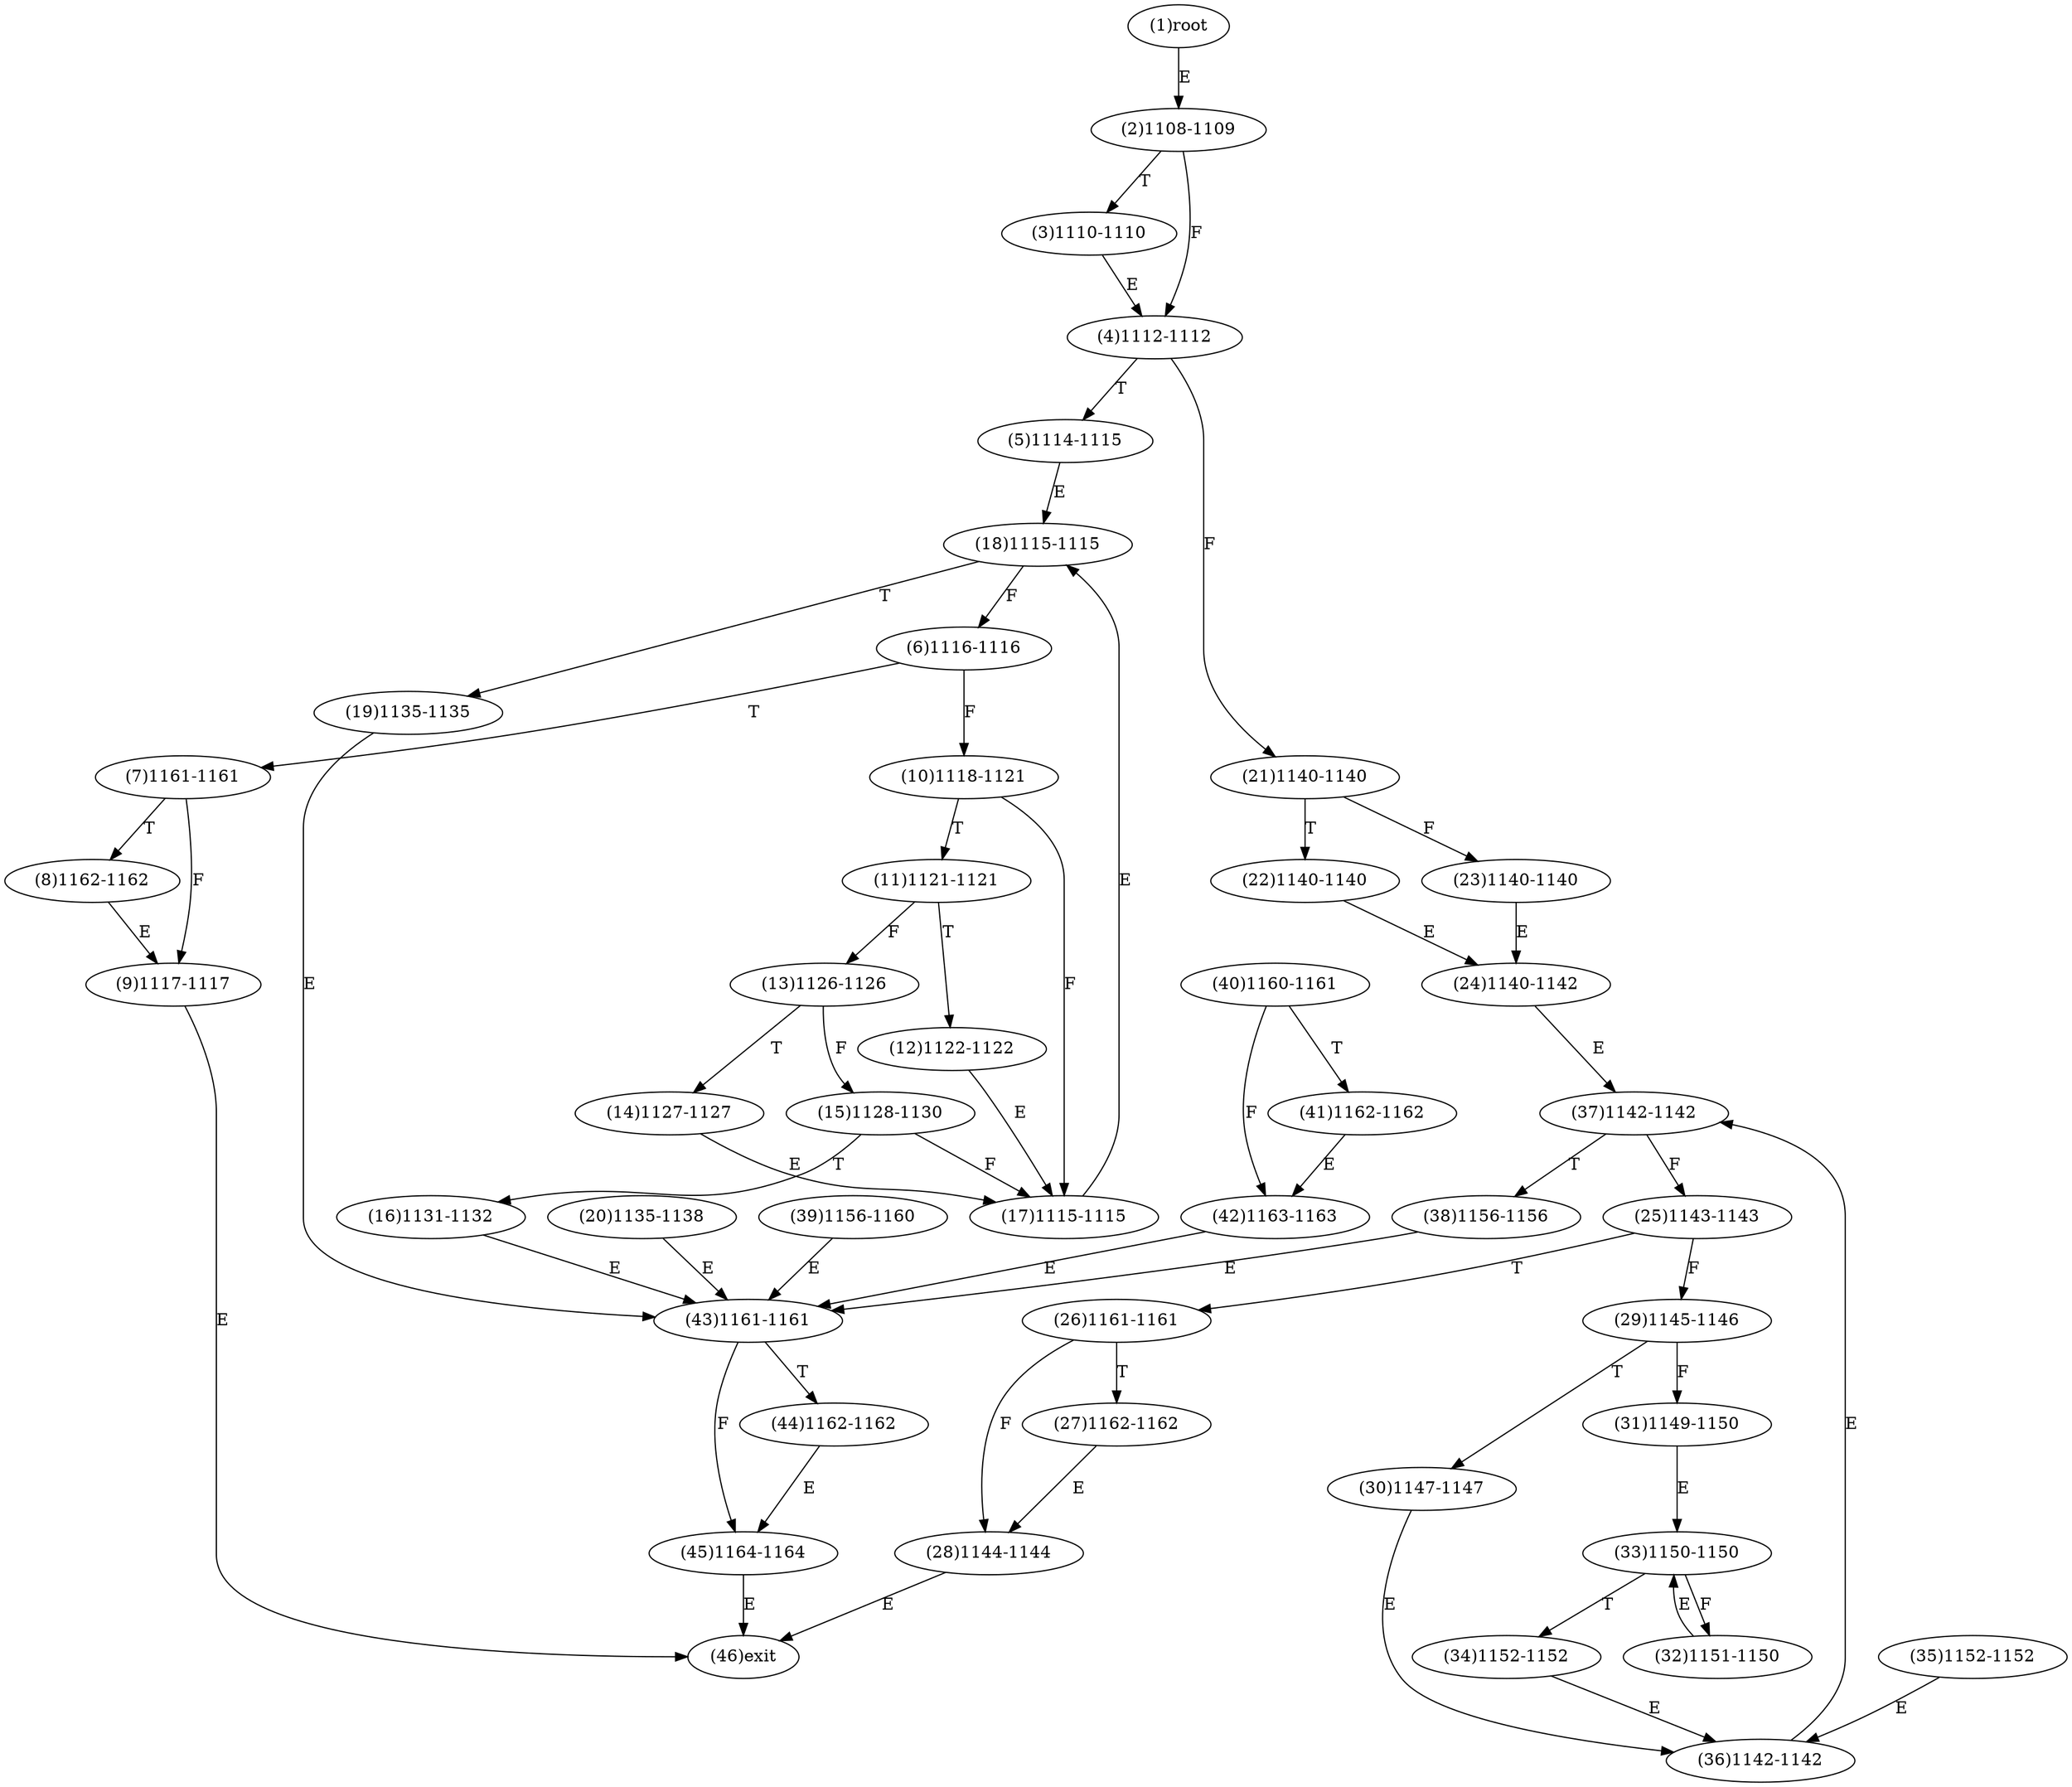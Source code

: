 digraph "" { 
1[ label="(1)root"];
2[ label="(2)1108-1109"];
3[ label="(3)1110-1110"];
4[ label="(4)1112-1112"];
5[ label="(5)1114-1115"];
6[ label="(6)1116-1116"];
7[ label="(7)1161-1161"];
8[ label="(8)1162-1162"];
9[ label="(9)1117-1117"];
10[ label="(10)1118-1121"];
11[ label="(11)1121-1121"];
12[ label="(12)1122-1122"];
13[ label="(13)1126-1126"];
14[ label="(14)1127-1127"];
15[ label="(15)1128-1130"];
17[ label="(17)1115-1115"];
16[ label="(16)1131-1132"];
19[ label="(19)1135-1135"];
18[ label="(18)1115-1115"];
21[ label="(21)1140-1140"];
20[ label="(20)1135-1138"];
23[ label="(23)1140-1140"];
22[ label="(22)1140-1140"];
25[ label="(25)1143-1143"];
24[ label="(24)1140-1142"];
27[ label="(27)1162-1162"];
26[ label="(26)1161-1161"];
29[ label="(29)1145-1146"];
28[ label="(28)1144-1144"];
31[ label="(31)1149-1150"];
30[ label="(30)1147-1147"];
34[ label="(34)1152-1152"];
35[ label="(35)1152-1152"];
32[ label="(32)1151-1150"];
33[ label="(33)1150-1150"];
38[ label="(38)1156-1156"];
39[ label="(39)1156-1160"];
36[ label="(36)1142-1142"];
37[ label="(37)1142-1142"];
42[ label="(42)1163-1163"];
43[ label="(43)1161-1161"];
40[ label="(40)1160-1161"];
41[ label="(41)1162-1162"];
46[ label="(46)exit"];
44[ label="(44)1162-1162"];
45[ label="(45)1164-1164"];
1->2[ label="E"];
2->4[ label="F"];
2->3[ label="T"];
3->4[ label="E"];
4->21[ label="F"];
4->5[ label="T"];
5->18[ label="E"];
6->10[ label="F"];
6->7[ label="T"];
7->9[ label="F"];
7->8[ label="T"];
8->9[ label="E"];
9->46[ label="E"];
10->17[ label="F"];
10->11[ label="T"];
11->13[ label="F"];
11->12[ label="T"];
12->17[ label="E"];
13->15[ label="F"];
13->14[ label="T"];
14->17[ label="E"];
15->17[ label="F"];
15->16[ label="T"];
16->43[ label="E"];
17->18[ label="E"];
18->6[ label="F"];
18->19[ label="T"];
19->43[ label="E"];
20->43[ label="E"];
21->23[ label="F"];
21->22[ label="T"];
22->24[ label="E"];
23->24[ label="E"];
24->37[ label="E"];
25->29[ label="F"];
25->26[ label="T"];
26->28[ label="F"];
26->27[ label="T"];
27->28[ label="E"];
28->46[ label="E"];
29->31[ label="F"];
29->30[ label="T"];
30->36[ label="E"];
31->33[ label="E"];
32->33[ label="E"];
33->32[ label="F"];
33->34[ label="T"];
34->36[ label="E"];
35->36[ label="E"];
36->37[ label="E"];
37->25[ label="F"];
37->38[ label="T"];
38->43[ label="E"];
39->43[ label="E"];
40->42[ label="F"];
40->41[ label="T"];
41->42[ label="E"];
42->43[ label="E"];
43->45[ label="F"];
43->44[ label="T"];
44->45[ label="E"];
45->46[ label="E"];
}